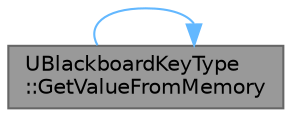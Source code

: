 digraph "UBlackboardKeyType::GetValueFromMemory"
{
 // INTERACTIVE_SVG=YES
 // LATEX_PDF_SIZE
  bgcolor="transparent";
  edge [fontname=Helvetica,fontsize=10,labelfontname=Helvetica,labelfontsize=10];
  node [fontname=Helvetica,fontsize=10,shape=box,height=0.2,width=0.4];
  rankdir="LR";
  Node1 [id="Node000001",label="UBlackboardKeyType\l::GetValueFromMemory",height=0.2,width=0.4,color="gray40", fillcolor="grey60", style="filled", fontcolor="black",tooltip="helper function for reading typed data from memory block"];
  Node1 -> Node1 [id="edge1_Node000001_Node000001",color="steelblue1",style="solid",tooltip=" "];
}
